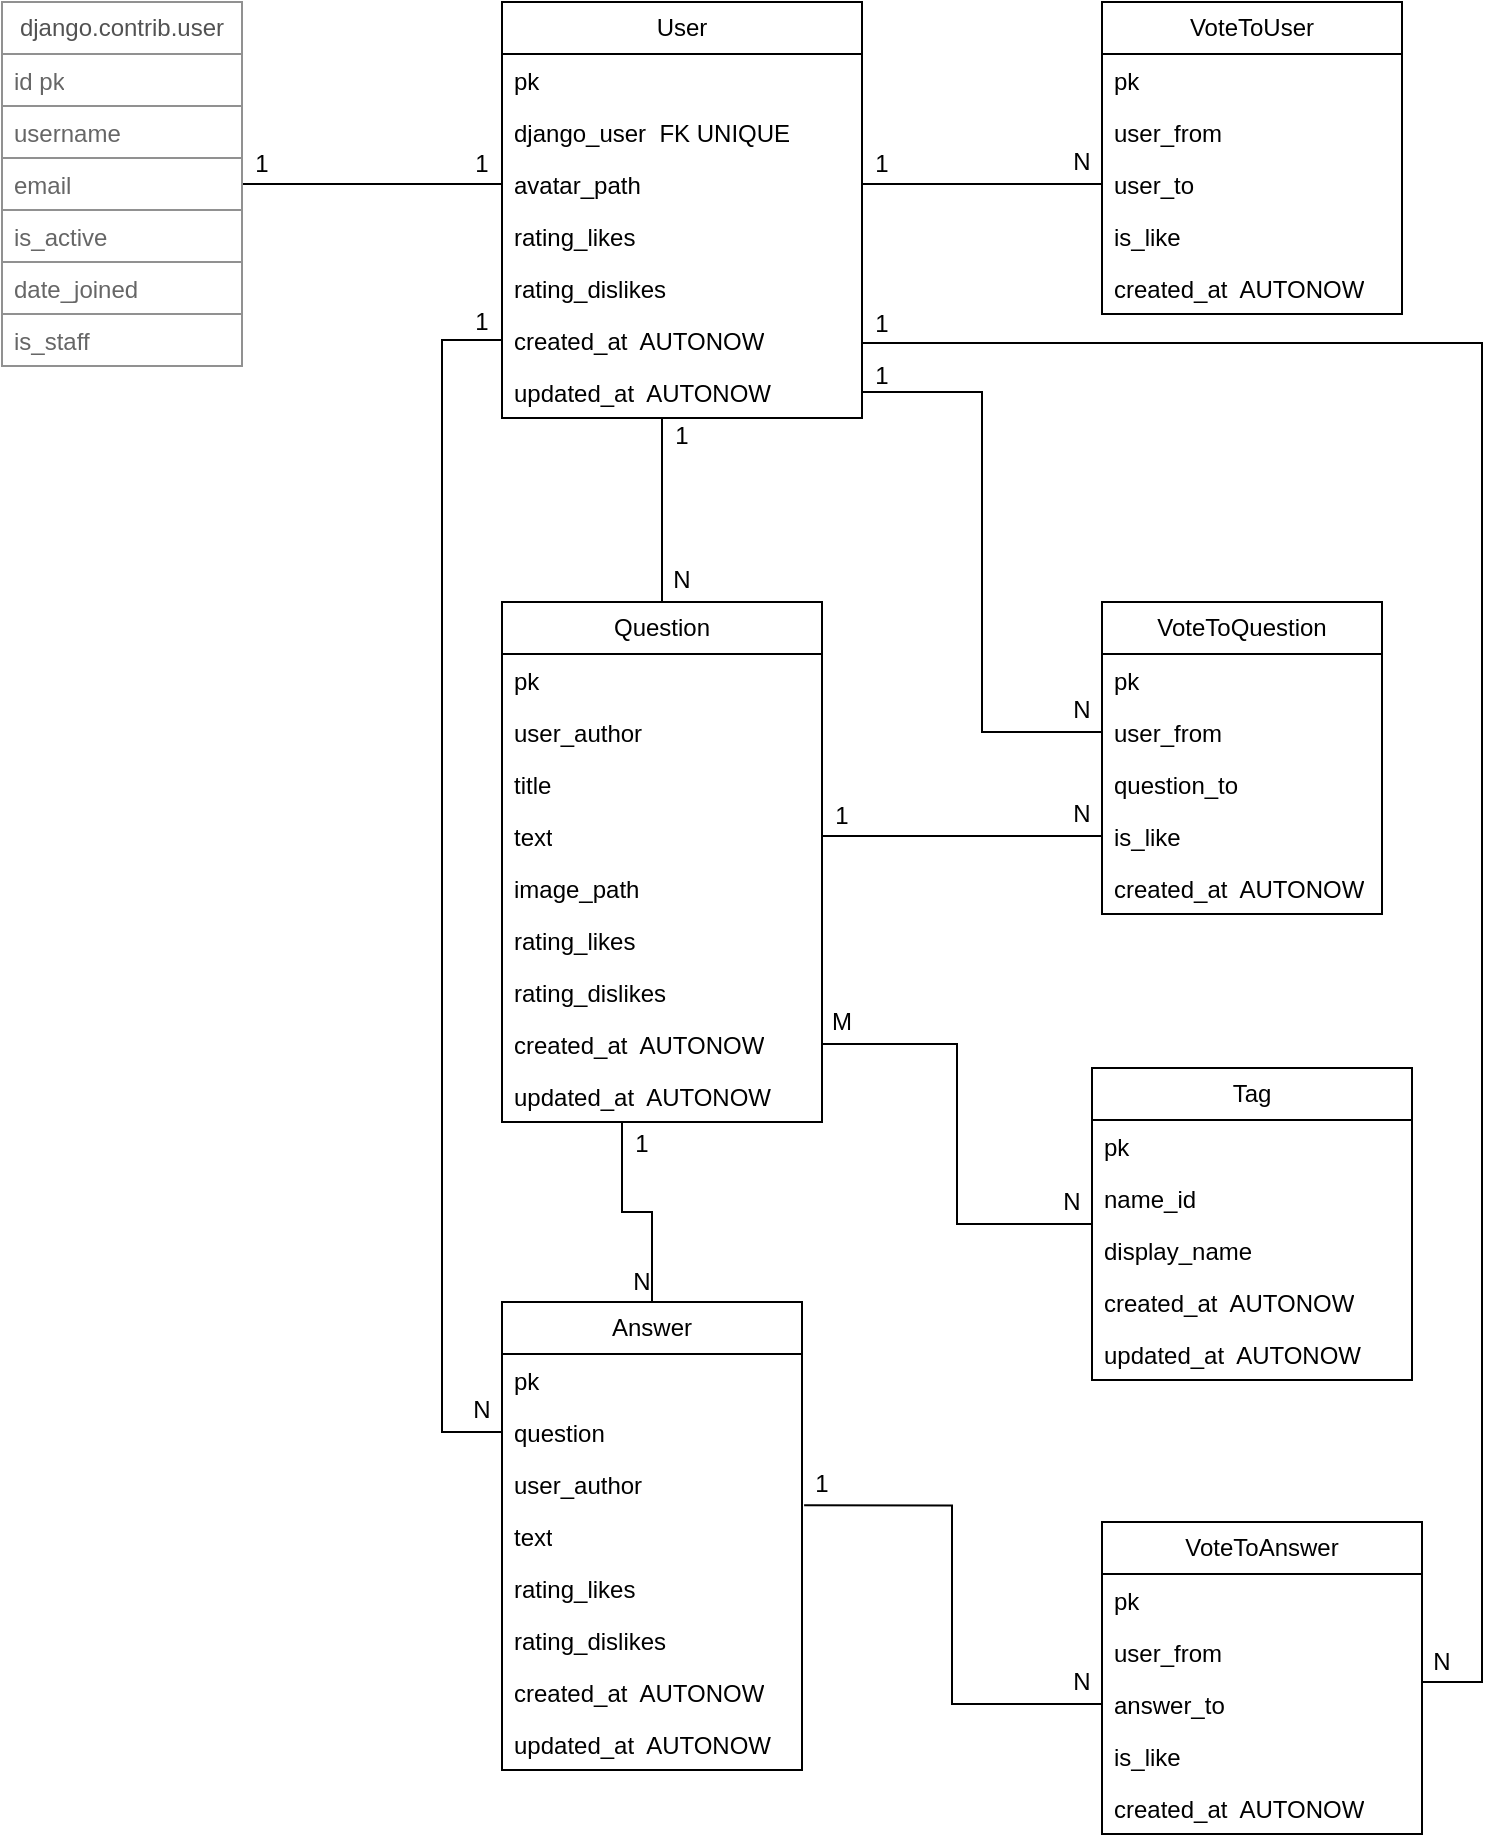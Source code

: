 <mxfile version="24.1.0" type="device">
  <diagram id="C5RBs43oDa-KdzZeNtuy" name="Page-1">
    <mxGraphModel dx="683" dy="398" grid="1" gridSize="10" guides="1" tooltips="1" connect="1" arrows="1" fold="1" page="1" pageScale="1" pageWidth="827" pageHeight="1169" math="0" shadow="0">
      <root>
        <mxCell id="WIyWlLk6GJQsqaUBKTNV-0" />
        <mxCell id="WIyWlLk6GJQsqaUBKTNV-1" parent="WIyWlLk6GJQsqaUBKTNV-0" />
        <mxCell id="FA9Gje7LktbL3gtJB1kt-0" value="User" style="swimlane;fontStyle=0;childLayout=stackLayout;horizontal=1;startSize=26;fillColor=none;horizontalStack=0;resizeParent=1;resizeParentMax=0;resizeLast=0;collapsible=1;marginBottom=0;whiteSpace=wrap;html=1;" parent="WIyWlLk6GJQsqaUBKTNV-1" vertex="1">
          <mxGeometry x="300" y="100" width="180" height="208" as="geometry" />
        </mxCell>
        <mxCell id="yFh0nBwecKaZe37luS8i-10" value="pk" style="text;strokeColor=none;fillColor=none;align=left;verticalAlign=top;spacingLeft=4;spacingRight=4;overflow=hidden;rotatable=0;points=[[0,0.5],[1,0.5]];portConstraint=eastwest;whiteSpace=wrap;html=1;" parent="FA9Gje7LktbL3gtJB1kt-0" vertex="1">
          <mxGeometry y="26" width="180" height="26" as="geometry" />
        </mxCell>
        <mxCell id="FA9Gje7LktbL3gtJB1kt-2" value="django_user&amp;nbsp; FK UNIQUE" style="text;strokeColor=none;fillColor=none;align=left;verticalAlign=top;spacingLeft=4;spacingRight=4;overflow=hidden;rotatable=0;points=[[0,0.5],[1,0.5]];portConstraint=eastwest;whiteSpace=wrap;html=1;" parent="FA9Gje7LktbL3gtJB1kt-0" vertex="1">
          <mxGeometry y="52" width="180" height="26" as="geometry" />
        </mxCell>
        <mxCell id="FA9Gje7LktbL3gtJB1kt-3" value="avatar_path" style="text;strokeColor=none;fillColor=none;align=left;verticalAlign=top;spacingLeft=4;spacingRight=4;overflow=hidden;rotatable=0;points=[[0,0.5],[1,0.5]];portConstraint=eastwest;whiteSpace=wrap;html=1;" parent="FA9Gje7LktbL3gtJB1kt-0" vertex="1">
          <mxGeometry y="78" width="180" height="26" as="geometry" />
        </mxCell>
        <mxCell id="yFh0nBwecKaZe37luS8i-3" value="rating_likes" style="text;strokeColor=none;fillColor=none;align=left;verticalAlign=top;spacingLeft=4;spacingRight=4;overflow=hidden;rotatable=0;points=[[0,0.5],[1,0.5]];portConstraint=eastwest;whiteSpace=wrap;html=1;" parent="FA9Gje7LktbL3gtJB1kt-0" vertex="1">
          <mxGeometry y="104" width="180" height="26" as="geometry" />
        </mxCell>
        <mxCell id="yFh0nBwecKaZe37luS8i-4" value="rating_dislikes" style="text;strokeColor=none;fillColor=none;align=left;verticalAlign=top;spacingLeft=4;spacingRight=4;overflow=hidden;rotatable=0;points=[[0,0.5],[1,0.5]];portConstraint=eastwest;whiteSpace=wrap;html=1;" parent="FA9Gje7LktbL3gtJB1kt-0" vertex="1">
          <mxGeometry y="130" width="180" height="26" as="geometry" />
        </mxCell>
        <mxCell id="aF2juquEQcT-2lqCX6XH-18" value="created_at&amp;nbsp; AUTONOW" style="text;strokeColor=none;fillColor=none;align=left;verticalAlign=top;spacingLeft=4;spacingRight=4;overflow=hidden;rotatable=0;points=[[0,0.5],[1,0.5]];portConstraint=eastwest;whiteSpace=wrap;html=1;" parent="FA9Gje7LktbL3gtJB1kt-0" vertex="1">
          <mxGeometry y="156" width="180" height="26" as="geometry" />
        </mxCell>
        <mxCell id="aF2juquEQcT-2lqCX6XH-17" value="updated_at&amp;nbsp; AUTONOW" style="text;strokeColor=none;fillColor=none;align=left;verticalAlign=top;spacingLeft=4;spacingRight=4;overflow=hidden;rotatable=0;points=[[0,0.5],[1,0.5]];portConstraint=eastwest;whiteSpace=wrap;html=1;" parent="FA9Gje7LktbL3gtJB1kt-0" vertex="1">
          <mxGeometry y="182" width="180" height="26" as="geometry" />
        </mxCell>
        <mxCell id="aF2juquEQcT-2lqCX6XH-19" style="edgeStyle=orthogonalEdgeStyle;rounded=0;orthogonalLoop=1;jettySize=auto;html=1;entryX=0;entryY=0.5;entryDx=0;entryDy=0;endArrow=none;endFill=0;" parent="WIyWlLk6GJQsqaUBKTNV-1" source="FA9Gje7LktbL3gtJB1kt-4" target="FA9Gje7LktbL3gtJB1kt-3" edge="1">
          <mxGeometry relative="1" as="geometry" />
        </mxCell>
        <mxCell id="FA9Gje7LktbL3gtJB1kt-4" value="django.contrib.user" style="swimlane;fontStyle=0;childLayout=stackLayout;horizontal=1;startSize=26;fillColor=none;horizontalStack=0;resizeParent=1;resizeParentMax=0;resizeLast=0;collapsible=1;marginBottom=0;whiteSpace=wrap;html=1;strokeColor=#919191;fontColor=#525252;" parent="WIyWlLk6GJQsqaUBKTNV-1" vertex="1">
          <mxGeometry x="50" y="100" width="120" height="182" as="geometry" />
        </mxCell>
        <mxCell id="FA9Gje7LktbL3gtJB1kt-5" value="id pk" style="text;strokeColor=#919191;fillColor=none;align=left;verticalAlign=top;spacingLeft=4;spacingRight=4;overflow=hidden;rotatable=0;points=[[0,0.5],[1,0.5]];portConstraint=eastwest;whiteSpace=wrap;html=1;fontColor=#666666;" parent="FA9Gje7LktbL3gtJB1kt-4" vertex="1">
          <mxGeometry y="26" width="120" height="26" as="geometry" />
        </mxCell>
        <mxCell id="yFh0nBwecKaZe37luS8i-2" value="username" style="text;strokeColor=#919191;fillColor=none;align=left;verticalAlign=top;spacingLeft=4;spacingRight=4;overflow=hidden;rotatable=0;points=[[0,0.5],[1,0.5]];portConstraint=eastwest;whiteSpace=wrap;html=1;fontColor=#666666;" parent="FA9Gje7LktbL3gtJB1kt-4" vertex="1">
          <mxGeometry y="52" width="120" height="26" as="geometry" />
        </mxCell>
        <mxCell id="FA9Gje7LktbL3gtJB1kt-6" value="email" style="text;strokeColor=#919191;fillColor=none;align=left;verticalAlign=top;spacingLeft=4;spacingRight=4;overflow=hidden;rotatable=0;points=[[0,0.5],[1,0.5]];portConstraint=eastwest;whiteSpace=wrap;html=1;fontColor=#666666;" parent="FA9Gje7LktbL3gtJB1kt-4" vertex="1">
          <mxGeometry y="78" width="120" height="26" as="geometry" />
        </mxCell>
        <mxCell id="FA9Gje7LktbL3gtJB1kt-7" value="is_active" style="text;strokeColor=#919191;fillColor=none;align=left;verticalAlign=top;spacingLeft=4;spacingRight=4;overflow=hidden;rotatable=0;points=[[0,0.5],[1,0.5]];portConstraint=eastwest;whiteSpace=wrap;html=1;fontColor=#666666;" parent="FA9Gje7LktbL3gtJB1kt-4" vertex="1">
          <mxGeometry y="104" width="120" height="26" as="geometry" />
        </mxCell>
        <mxCell id="yFh0nBwecKaZe37luS8i-0" value="date_joined" style="text;strokeColor=#919191;fillColor=none;align=left;verticalAlign=top;spacingLeft=4;spacingRight=4;overflow=hidden;rotatable=0;points=[[0,0.5],[1,0.5]];portConstraint=eastwest;whiteSpace=wrap;html=1;fontColor=#666666;" parent="FA9Gje7LktbL3gtJB1kt-4" vertex="1">
          <mxGeometry y="130" width="120" height="26" as="geometry" />
        </mxCell>
        <mxCell id="yFh0nBwecKaZe37luS8i-1" value="is_staff" style="text;strokeColor=#919191;fillColor=none;align=left;verticalAlign=top;spacingLeft=4;spacingRight=4;overflow=hidden;rotatable=0;points=[[0,0.5],[1,0.5]];portConstraint=eastwest;whiteSpace=wrap;html=1;fontColor=#666666;" parent="FA9Gje7LktbL3gtJB1kt-4" vertex="1">
          <mxGeometry y="156" width="120" height="26" as="geometry" />
        </mxCell>
        <mxCell id="yFh0nBwecKaZe37luS8i-5" value="VoteToUser" style="swimlane;fontStyle=0;childLayout=stackLayout;horizontal=1;startSize=26;fillColor=none;horizontalStack=0;resizeParent=1;resizeParentMax=0;resizeLast=0;collapsible=1;marginBottom=0;whiteSpace=wrap;html=1;" parent="WIyWlLk6GJQsqaUBKTNV-1" vertex="1">
          <mxGeometry x="600" y="100" width="150" height="156" as="geometry" />
        </mxCell>
        <mxCell id="yFh0nBwecKaZe37luS8i-6" value="pk" style="text;strokeColor=none;fillColor=none;align=left;verticalAlign=top;spacingLeft=4;spacingRight=4;overflow=hidden;rotatable=0;points=[[0,0.5],[1,0.5]];portConstraint=eastwest;whiteSpace=wrap;html=1;" parent="yFh0nBwecKaZe37luS8i-5" vertex="1">
          <mxGeometry y="26" width="150" height="26" as="geometry" />
        </mxCell>
        <mxCell id="yFh0nBwecKaZe37luS8i-11" value="user_from" style="text;strokeColor=none;fillColor=none;align=left;verticalAlign=top;spacingLeft=4;spacingRight=4;overflow=hidden;rotatable=0;points=[[0,0.5],[1,0.5]];portConstraint=eastwest;whiteSpace=wrap;html=1;" parent="yFh0nBwecKaZe37luS8i-5" vertex="1">
          <mxGeometry y="52" width="150" height="26" as="geometry" />
        </mxCell>
        <mxCell id="yFh0nBwecKaZe37luS8i-12" value="user_to" style="text;strokeColor=none;fillColor=none;align=left;verticalAlign=top;spacingLeft=4;spacingRight=4;overflow=hidden;rotatable=0;points=[[0,0.5],[1,0.5]];portConstraint=eastwest;whiteSpace=wrap;html=1;" parent="yFh0nBwecKaZe37luS8i-5" vertex="1">
          <mxGeometry y="78" width="150" height="26" as="geometry" />
        </mxCell>
        <mxCell id="yFh0nBwecKaZe37luS8i-13" value="is_like" style="text;strokeColor=none;fillColor=none;align=left;verticalAlign=top;spacingLeft=4;spacingRight=4;overflow=hidden;rotatable=0;points=[[0,0.5],[1,0.5]];portConstraint=eastwest;whiteSpace=wrap;html=1;" parent="yFh0nBwecKaZe37luS8i-5" vertex="1">
          <mxGeometry y="104" width="150" height="26" as="geometry" />
        </mxCell>
        <mxCell id="yFh0nBwecKaZe37luS8i-14" value="created_at&amp;nbsp; AUTONOW" style="text;strokeColor=none;fillColor=none;align=left;verticalAlign=top;spacingLeft=4;spacingRight=4;overflow=hidden;rotatable=0;points=[[0,0.5],[1,0.5]];portConstraint=eastwest;whiteSpace=wrap;html=1;" parent="yFh0nBwecKaZe37luS8i-5" vertex="1">
          <mxGeometry y="130" width="150" height="26" as="geometry" />
        </mxCell>
        <mxCell id="aF2juquEQcT-2lqCX6XH-26" style="edgeStyle=orthogonalEdgeStyle;rounded=0;orthogonalLoop=1;jettySize=auto;html=1;endArrow=none;endFill=0;" parent="WIyWlLk6GJQsqaUBKTNV-1" source="yFh0nBwecKaZe37luS8i-15" edge="1">
          <mxGeometry relative="1" as="geometry">
            <mxPoint x="380" y="308" as="targetPoint" />
          </mxGeometry>
        </mxCell>
        <mxCell id="yFh0nBwecKaZe37luS8i-15" value="Question" style="swimlane;fontStyle=0;childLayout=stackLayout;horizontal=1;startSize=26;fillColor=none;horizontalStack=0;resizeParent=1;resizeParentMax=0;resizeLast=0;collapsible=1;marginBottom=0;whiteSpace=wrap;html=1;" parent="WIyWlLk6GJQsqaUBKTNV-1" vertex="1">
          <mxGeometry x="300" y="400" width="160" height="260" as="geometry" />
        </mxCell>
        <mxCell id="yFh0nBwecKaZe37luS8i-16" value="pk" style="text;strokeColor=none;fillColor=none;align=left;verticalAlign=top;spacingLeft=4;spacingRight=4;overflow=hidden;rotatable=0;points=[[0,0.5],[1,0.5]];portConstraint=eastwest;whiteSpace=wrap;html=1;" parent="yFh0nBwecKaZe37luS8i-15" vertex="1">
          <mxGeometry y="26" width="160" height="26" as="geometry" />
        </mxCell>
        <mxCell id="yFh0nBwecKaZe37luS8i-17" value="user_author" style="text;strokeColor=none;fillColor=none;align=left;verticalAlign=top;spacingLeft=4;spacingRight=4;overflow=hidden;rotatable=0;points=[[0,0.5],[1,0.5]];portConstraint=eastwest;whiteSpace=wrap;html=1;" parent="yFh0nBwecKaZe37luS8i-15" vertex="1">
          <mxGeometry y="52" width="160" height="26" as="geometry" />
        </mxCell>
        <mxCell id="yFh0nBwecKaZe37luS8i-18" value="title" style="text;strokeColor=none;fillColor=none;align=left;verticalAlign=top;spacingLeft=4;spacingRight=4;overflow=hidden;rotatable=0;points=[[0,0.5],[1,0.5]];portConstraint=eastwest;whiteSpace=wrap;html=1;" parent="yFh0nBwecKaZe37luS8i-15" vertex="1">
          <mxGeometry y="78" width="160" height="26" as="geometry" />
        </mxCell>
        <mxCell id="yFh0nBwecKaZe37luS8i-19" value="text" style="text;strokeColor=none;fillColor=none;align=left;verticalAlign=top;spacingLeft=4;spacingRight=4;overflow=hidden;rotatable=0;points=[[0,0.5],[1,0.5]];portConstraint=eastwest;whiteSpace=wrap;html=1;" parent="yFh0nBwecKaZe37luS8i-15" vertex="1">
          <mxGeometry y="104" width="160" height="26" as="geometry" />
        </mxCell>
        <mxCell id="yFh0nBwecKaZe37luS8i-20" value="image_path" style="text;strokeColor=none;fillColor=none;align=left;verticalAlign=top;spacingLeft=4;spacingRight=4;overflow=hidden;rotatable=0;points=[[0,0.5],[1,0.5]];portConstraint=eastwest;whiteSpace=wrap;html=1;" parent="yFh0nBwecKaZe37luS8i-15" vertex="1">
          <mxGeometry y="130" width="160" height="26" as="geometry" />
        </mxCell>
        <mxCell id="yFh0nBwecKaZe37luS8i-27" value="rating_likes" style="text;strokeColor=none;fillColor=none;align=left;verticalAlign=top;spacingLeft=4;spacingRight=4;overflow=hidden;rotatable=0;points=[[0,0.5],[1,0.5]];portConstraint=eastwest;whiteSpace=wrap;html=1;" parent="yFh0nBwecKaZe37luS8i-15" vertex="1">
          <mxGeometry y="156" width="160" height="26" as="geometry" />
        </mxCell>
        <mxCell id="yFh0nBwecKaZe37luS8i-28" value="rating_dislikes" style="text;strokeColor=none;fillColor=none;align=left;verticalAlign=top;spacingLeft=4;spacingRight=4;overflow=hidden;rotatable=0;points=[[0,0.5],[1,0.5]];portConstraint=eastwest;whiteSpace=wrap;html=1;" parent="yFh0nBwecKaZe37luS8i-15" vertex="1">
          <mxGeometry y="182" width="160" height="26" as="geometry" />
        </mxCell>
        <mxCell id="aF2juquEQcT-2lqCX6XH-16" value="created_at&amp;nbsp; AUTONOW" style="text;strokeColor=none;fillColor=none;align=left;verticalAlign=top;spacingLeft=4;spacingRight=4;overflow=hidden;rotatable=0;points=[[0,0.5],[1,0.5]];portConstraint=eastwest;whiteSpace=wrap;html=1;" parent="yFh0nBwecKaZe37luS8i-15" vertex="1">
          <mxGeometry y="208" width="160" height="26" as="geometry" />
        </mxCell>
        <mxCell id="aF2juquEQcT-2lqCX6XH-15" value="updated_at&amp;nbsp; AUTONOW" style="text;strokeColor=none;fillColor=none;align=left;verticalAlign=top;spacingLeft=4;spacingRight=4;overflow=hidden;rotatable=0;points=[[0,0.5],[1,0.5]];portConstraint=eastwest;whiteSpace=wrap;html=1;" parent="yFh0nBwecKaZe37luS8i-15" vertex="1">
          <mxGeometry y="234" width="160" height="26" as="geometry" />
        </mxCell>
        <mxCell id="yFh0nBwecKaZe37luS8i-21" value="Answer" style="swimlane;fontStyle=0;childLayout=stackLayout;horizontal=1;startSize=26;fillColor=none;horizontalStack=0;resizeParent=1;resizeParentMax=0;resizeLast=0;collapsible=1;marginBottom=0;whiteSpace=wrap;html=1;" parent="WIyWlLk6GJQsqaUBKTNV-1" vertex="1">
          <mxGeometry x="300" y="750" width="150" height="234" as="geometry" />
        </mxCell>
        <mxCell id="yFh0nBwecKaZe37luS8i-22" value="pk" style="text;strokeColor=none;fillColor=none;align=left;verticalAlign=top;spacingLeft=4;spacingRight=4;overflow=hidden;rotatable=0;points=[[0,0.5],[1,0.5]];portConstraint=eastwest;whiteSpace=wrap;html=1;" parent="yFh0nBwecKaZe37luS8i-21" vertex="1">
          <mxGeometry y="26" width="150" height="26" as="geometry" />
        </mxCell>
        <mxCell id="yFh0nBwecKaZe37luS8i-23" value="question" style="text;strokeColor=none;fillColor=none;align=left;verticalAlign=top;spacingLeft=4;spacingRight=4;overflow=hidden;rotatable=0;points=[[0,0.5],[1,0.5]];portConstraint=eastwest;whiteSpace=wrap;html=1;" parent="yFh0nBwecKaZe37luS8i-21" vertex="1">
          <mxGeometry y="52" width="150" height="26" as="geometry" />
        </mxCell>
        <mxCell id="yFh0nBwecKaZe37luS8i-24" value="user_author" style="text;strokeColor=none;fillColor=none;align=left;verticalAlign=top;spacingLeft=4;spacingRight=4;overflow=hidden;rotatable=0;points=[[0,0.5],[1,0.5]];portConstraint=eastwest;whiteSpace=wrap;html=1;" parent="yFh0nBwecKaZe37luS8i-21" vertex="1">
          <mxGeometry y="78" width="150" height="26" as="geometry" />
        </mxCell>
        <mxCell id="yFh0nBwecKaZe37luS8i-25" value="text" style="text;strokeColor=none;fillColor=none;align=left;verticalAlign=top;spacingLeft=4;spacingRight=4;overflow=hidden;rotatable=0;points=[[0,0.5],[1,0.5]];portConstraint=eastwest;whiteSpace=wrap;html=1;" parent="yFh0nBwecKaZe37luS8i-21" vertex="1">
          <mxGeometry y="104" width="150" height="26" as="geometry" />
        </mxCell>
        <mxCell id="yFh0nBwecKaZe37luS8i-26" value="rating_likes" style="text;strokeColor=none;fillColor=none;align=left;verticalAlign=top;spacingLeft=4;spacingRight=4;overflow=hidden;rotatable=0;points=[[0,0.5],[1,0.5]];portConstraint=eastwest;whiteSpace=wrap;html=1;" parent="yFh0nBwecKaZe37luS8i-21" vertex="1">
          <mxGeometry y="130" width="150" height="26" as="geometry" />
        </mxCell>
        <mxCell id="aF2juquEQcT-2lqCX6XH-0" value="rating_dislikes" style="text;strokeColor=none;fillColor=none;align=left;verticalAlign=top;spacingLeft=4;spacingRight=4;overflow=hidden;rotatable=0;points=[[0,0.5],[1,0.5]];portConstraint=eastwest;whiteSpace=wrap;html=1;" parent="yFh0nBwecKaZe37luS8i-21" vertex="1">
          <mxGeometry y="156" width="150" height="26" as="geometry" />
        </mxCell>
        <mxCell id="aF2juquEQcT-2lqCX6XH-13" value="created_at&amp;nbsp; AUTONOW" style="text;strokeColor=none;fillColor=none;align=left;verticalAlign=top;spacingLeft=4;spacingRight=4;overflow=hidden;rotatable=0;points=[[0,0.5],[1,0.5]];portConstraint=eastwest;whiteSpace=wrap;html=1;" parent="yFh0nBwecKaZe37luS8i-21" vertex="1">
          <mxGeometry y="182" width="150" height="26" as="geometry" />
        </mxCell>
        <mxCell id="aF2juquEQcT-2lqCX6XH-14" value="updated_at&amp;nbsp; AUTONOW" style="text;strokeColor=none;fillColor=none;align=left;verticalAlign=top;spacingLeft=4;spacingRight=4;overflow=hidden;rotatable=0;points=[[0,0.5],[1,0.5]];portConstraint=eastwest;whiteSpace=wrap;html=1;" parent="yFh0nBwecKaZe37luS8i-21" vertex="1">
          <mxGeometry y="208" width="150" height="26" as="geometry" />
        </mxCell>
        <mxCell id="aF2juquEQcT-2lqCX6XH-1" value="VoteToQuestion" style="swimlane;fontStyle=0;childLayout=stackLayout;horizontal=1;startSize=26;fillColor=none;horizontalStack=0;resizeParent=1;resizeParentMax=0;resizeLast=0;collapsible=1;marginBottom=0;whiteSpace=wrap;html=1;" parent="WIyWlLk6GJQsqaUBKTNV-1" vertex="1">
          <mxGeometry x="600" y="400" width="140" height="156" as="geometry" />
        </mxCell>
        <mxCell id="aF2juquEQcT-2lqCX6XH-2" value="pk" style="text;strokeColor=none;fillColor=none;align=left;verticalAlign=top;spacingLeft=4;spacingRight=4;overflow=hidden;rotatable=0;points=[[0,0.5],[1,0.5]];portConstraint=eastwest;whiteSpace=wrap;html=1;" parent="aF2juquEQcT-2lqCX6XH-1" vertex="1">
          <mxGeometry y="26" width="140" height="26" as="geometry" />
        </mxCell>
        <mxCell id="aF2juquEQcT-2lqCX6XH-3" value="user_from" style="text;strokeColor=none;fillColor=none;align=left;verticalAlign=top;spacingLeft=4;spacingRight=4;overflow=hidden;rotatable=0;points=[[0,0.5],[1,0.5]];portConstraint=eastwest;whiteSpace=wrap;html=1;" parent="aF2juquEQcT-2lqCX6XH-1" vertex="1">
          <mxGeometry y="52" width="140" height="26" as="geometry" />
        </mxCell>
        <mxCell id="aF2juquEQcT-2lqCX6XH-4" value="question_to" style="text;strokeColor=none;fillColor=none;align=left;verticalAlign=top;spacingLeft=4;spacingRight=4;overflow=hidden;rotatable=0;points=[[0,0.5],[1,0.5]];portConstraint=eastwest;whiteSpace=wrap;html=1;" parent="aF2juquEQcT-2lqCX6XH-1" vertex="1">
          <mxGeometry y="78" width="140" height="26" as="geometry" />
        </mxCell>
        <mxCell id="aF2juquEQcT-2lqCX6XH-5" value="is_like" style="text;strokeColor=none;fillColor=none;align=left;verticalAlign=top;spacingLeft=4;spacingRight=4;overflow=hidden;rotatable=0;points=[[0,0.5],[1,0.5]];portConstraint=eastwest;whiteSpace=wrap;html=1;" parent="aF2juquEQcT-2lqCX6XH-1" vertex="1">
          <mxGeometry y="104" width="140" height="26" as="geometry" />
        </mxCell>
        <mxCell id="aF2juquEQcT-2lqCX6XH-6" value="created_at&amp;nbsp; AUTONOW" style="text;strokeColor=none;fillColor=none;align=left;verticalAlign=top;spacingLeft=4;spacingRight=4;overflow=hidden;rotatable=0;points=[[0,0.5],[1,0.5]];portConstraint=eastwest;whiteSpace=wrap;html=1;" parent="aF2juquEQcT-2lqCX6XH-1" vertex="1">
          <mxGeometry y="130" width="140" height="26" as="geometry" />
        </mxCell>
        <mxCell id="aF2juquEQcT-2lqCX6XH-7" value="VoteToAnswer" style="swimlane;fontStyle=0;childLayout=stackLayout;horizontal=1;startSize=26;fillColor=none;horizontalStack=0;resizeParent=1;resizeParentMax=0;resizeLast=0;collapsible=1;marginBottom=0;whiteSpace=wrap;html=1;" parent="WIyWlLk6GJQsqaUBKTNV-1" vertex="1">
          <mxGeometry x="600" y="860" width="160" height="156" as="geometry" />
        </mxCell>
        <mxCell id="aF2juquEQcT-2lqCX6XH-8" value="pk" style="text;strokeColor=none;fillColor=none;align=left;verticalAlign=top;spacingLeft=4;spacingRight=4;overflow=hidden;rotatable=0;points=[[0,0.5],[1,0.5]];portConstraint=eastwest;whiteSpace=wrap;html=1;" parent="aF2juquEQcT-2lqCX6XH-7" vertex="1">
          <mxGeometry y="26" width="160" height="26" as="geometry" />
        </mxCell>
        <mxCell id="aF2juquEQcT-2lqCX6XH-9" value="user_from" style="text;strokeColor=none;fillColor=none;align=left;verticalAlign=top;spacingLeft=4;spacingRight=4;overflow=hidden;rotatable=0;points=[[0,0.5],[1,0.5]];portConstraint=eastwest;whiteSpace=wrap;html=1;" parent="aF2juquEQcT-2lqCX6XH-7" vertex="1">
          <mxGeometry y="52" width="160" height="26" as="geometry" />
        </mxCell>
        <mxCell id="aF2juquEQcT-2lqCX6XH-10" value="answer_to" style="text;strokeColor=none;fillColor=none;align=left;verticalAlign=top;spacingLeft=4;spacingRight=4;overflow=hidden;rotatable=0;points=[[0,0.5],[1,0.5]];portConstraint=eastwest;whiteSpace=wrap;html=1;" parent="aF2juquEQcT-2lqCX6XH-7" vertex="1">
          <mxGeometry y="78" width="160" height="26" as="geometry" />
        </mxCell>
        <mxCell id="aF2juquEQcT-2lqCX6XH-11" value="is_like" style="text;strokeColor=none;fillColor=none;align=left;verticalAlign=top;spacingLeft=4;spacingRight=4;overflow=hidden;rotatable=0;points=[[0,0.5],[1,0.5]];portConstraint=eastwest;whiteSpace=wrap;html=1;" parent="aF2juquEQcT-2lqCX6XH-7" vertex="1">
          <mxGeometry y="104" width="160" height="26" as="geometry" />
        </mxCell>
        <mxCell id="aF2juquEQcT-2lqCX6XH-12" value="created_at&amp;nbsp; AUTONOW" style="text;strokeColor=none;fillColor=none;align=left;verticalAlign=top;spacingLeft=4;spacingRight=4;overflow=hidden;rotatable=0;points=[[0,0.5],[1,0.5]];portConstraint=eastwest;whiteSpace=wrap;html=1;" parent="aF2juquEQcT-2lqCX6XH-7" vertex="1">
          <mxGeometry y="130" width="160" height="26" as="geometry" />
        </mxCell>
        <mxCell id="aF2juquEQcT-2lqCX6XH-20" value="1" style="text;html=1;align=center;verticalAlign=middle;whiteSpace=wrap;rounded=0;" parent="WIyWlLk6GJQsqaUBKTNV-1" vertex="1">
          <mxGeometry x="170" y="170" width="20" height="22" as="geometry" />
        </mxCell>
        <mxCell id="aF2juquEQcT-2lqCX6XH-21" value="1" style="text;html=1;align=center;verticalAlign=middle;whiteSpace=wrap;rounded=0;" parent="WIyWlLk6GJQsqaUBKTNV-1" vertex="1">
          <mxGeometry x="280" y="170" width="20" height="22" as="geometry" />
        </mxCell>
        <mxCell id="aF2juquEQcT-2lqCX6XH-22" style="edgeStyle=orthogonalEdgeStyle;rounded=0;orthogonalLoop=1;jettySize=auto;html=1;entryX=0;entryY=0.5;entryDx=0;entryDy=0;endArrow=none;endFill=0;" parent="WIyWlLk6GJQsqaUBKTNV-1" source="FA9Gje7LktbL3gtJB1kt-3" target="yFh0nBwecKaZe37luS8i-12" edge="1">
          <mxGeometry relative="1" as="geometry" />
        </mxCell>
        <mxCell id="aF2juquEQcT-2lqCX6XH-23" style="edgeStyle=orthogonalEdgeStyle;rounded=0;orthogonalLoop=1;jettySize=auto;html=1;entryX=0;entryY=0.5;entryDx=0;entryDy=0;endArrow=none;endFill=0;" parent="WIyWlLk6GJQsqaUBKTNV-1" source="yFh0nBwecKaZe37luS8i-19" target="aF2juquEQcT-2lqCX6XH-5" edge="1">
          <mxGeometry relative="1" as="geometry" />
        </mxCell>
        <mxCell id="aF2juquEQcT-2lqCX6XH-24" style="edgeStyle=orthogonalEdgeStyle;rounded=0;orthogonalLoop=1;jettySize=auto;html=1;entryX=0;entryY=0.5;entryDx=0;entryDy=0;endArrow=none;endFill=0;exitX=1.007;exitY=0.91;exitDx=0;exitDy=0;exitPerimeter=0;" parent="WIyWlLk6GJQsqaUBKTNV-1" source="yFh0nBwecKaZe37luS8i-24" target="aF2juquEQcT-2lqCX6XH-10" edge="1">
          <mxGeometry relative="1" as="geometry">
            <mxPoint x="480" y="890" as="sourcePoint" />
          </mxGeometry>
        </mxCell>
        <mxCell id="aF2juquEQcT-2lqCX6XH-25" style="edgeStyle=orthogonalEdgeStyle;rounded=0;orthogonalLoop=1;jettySize=auto;html=1;entryX=0.375;entryY=1;entryDx=0;entryDy=0;entryPerimeter=0;endArrow=none;endFill=0;" parent="WIyWlLk6GJQsqaUBKTNV-1" source="yFh0nBwecKaZe37luS8i-21" target="aF2juquEQcT-2lqCX6XH-15" edge="1">
          <mxGeometry relative="1" as="geometry" />
        </mxCell>
        <mxCell id="aF2juquEQcT-2lqCX6XH-27" style="edgeStyle=orthogonalEdgeStyle;rounded=0;orthogonalLoop=1;jettySize=auto;html=1;entryX=0;entryY=0.5;entryDx=0;entryDy=0;endArrow=none;endFill=0;" parent="WIyWlLk6GJQsqaUBKTNV-1" source="yFh0nBwecKaZe37luS8i-23" target="aF2juquEQcT-2lqCX6XH-18" edge="1">
          <mxGeometry relative="1" as="geometry">
            <Array as="points">
              <mxPoint x="270" y="815" />
              <mxPoint x="270" y="269" />
            </Array>
          </mxGeometry>
        </mxCell>
        <mxCell id="aF2juquEQcT-2lqCX6XH-29" style="edgeStyle=orthogonalEdgeStyle;rounded=0;orthogonalLoop=1;jettySize=auto;html=1;entryX=1;entryY=0.5;entryDx=0;entryDy=0;endArrow=none;endFill=0;" parent="WIyWlLk6GJQsqaUBKTNV-1" source="aF2juquEQcT-2lqCX6XH-3" target="aF2juquEQcT-2lqCX6XH-17" edge="1">
          <mxGeometry relative="1" as="geometry" />
        </mxCell>
        <mxCell id="aF2juquEQcT-2lqCX6XH-30" style="edgeStyle=orthogonalEdgeStyle;rounded=0;orthogonalLoop=1;jettySize=auto;html=1;endArrow=none;endFill=0;" parent="WIyWlLk6GJQsqaUBKTNV-1" edge="1">
          <mxGeometry relative="1" as="geometry">
            <mxPoint x="480" y="270.508" as="sourcePoint" />
            <mxPoint x="760" y="940" as="targetPoint" />
            <Array as="points">
              <mxPoint x="790" y="271" />
              <mxPoint x="790" y="940" />
              <mxPoint x="760" y="940" />
            </Array>
          </mxGeometry>
        </mxCell>
        <mxCell id="aF2juquEQcT-2lqCX6XH-31" value="1" style="text;html=1;align=center;verticalAlign=middle;whiteSpace=wrap;rounded=0;" parent="WIyWlLk6GJQsqaUBKTNV-1" vertex="1">
          <mxGeometry x="480" y="170" width="20" height="22" as="geometry" />
        </mxCell>
        <mxCell id="aF2juquEQcT-2lqCX6XH-32" value="1" style="text;html=1;align=center;verticalAlign=middle;whiteSpace=wrap;rounded=0;" parent="WIyWlLk6GJQsqaUBKTNV-1" vertex="1">
          <mxGeometry x="480" y="250" width="20" height="22" as="geometry" />
        </mxCell>
        <mxCell id="aF2juquEQcT-2lqCX6XH-33" value="1" style="text;html=1;align=center;verticalAlign=middle;whiteSpace=wrap;rounded=0;" parent="WIyWlLk6GJQsqaUBKTNV-1" vertex="1">
          <mxGeometry x="480" y="276" width="20" height="22" as="geometry" />
        </mxCell>
        <mxCell id="aF2juquEQcT-2lqCX6XH-34" value="1" style="text;html=1;align=center;verticalAlign=middle;whiteSpace=wrap;rounded=0;" parent="WIyWlLk6GJQsqaUBKTNV-1" vertex="1">
          <mxGeometry x="380" y="306" width="20" height="22" as="geometry" />
        </mxCell>
        <mxCell id="aF2juquEQcT-2lqCX6XH-35" value="1" style="text;html=1;align=center;verticalAlign=middle;whiteSpace=wrap;rounded=0;" parent="WIyWlLk6GJQsqaUBKTNV-1" vertex="1">
          <mxGeometry x="460" y="496" width="20" height="22" as="geometry" />
        </mxCell>
        <mxCell id="aF2juquEQcT-2lqCX6XH-36" value="1" style="text;html=1;align=center;verticalAlign=middle;whiteSpace=wrap;rounded=0;" parent="WIyWlLk6GJQsqaUBKTNV-1" vertex="1">
          <mxGeometry x="360" y="660" width="20" height="22" as="geometry" />
        </mxCell>
        <mxCell id="aF2juquEQcT-2lqCX6XH-37" value="1" style="text;html=1;align=center;verticalAlign=middle;whiteSpace=wrap;rounded=0;" parent="WIyWlLk6GJQsqaUBKTNV-1" vertex="1">
          <mxGeometry x="450" y="830" width="20" height="22" as="geometry" />
        </mxCell>
        <mxCell id="aF2juquEQcT-2lqCX6XH-38" value="1" style="text;html=1;align=center;verticalAlign=middle;whiteSpace=wrap;rounded=0;" parent="WIyWlLk6GJQsqaUBKTNV-1" vertex="1">
          <mxGeometry x="280" y="249" width="20" height="22" as="geometry" />
        </mxCell>
        <mxCell id="aF2juquEQcT-2lqCX6XH-39" value="N" style="text;html=1;align=center;verticalAlign=middle;whiteSpace=wrap;rounded=0;" parent="WIyWlLk6GJQsqaUBKTNV-1" vertex="1">
          <mxGeometry x="580" y="169" width="20" height="22" as="geometry" />
        </mxCell>
        <mxCell id="aF2juquEQcT-2lqCX6XH-40" value="N" style="text;html=1;align=center;verticalAlign=middle;whiteSpace=wrap;rounded=0;" parent="WIyWlLk6GJQsqaUBKTNV-1" vertex="1">
          <mxGeometry x="580" y="443" width="20" height="22" as="geometry" />
        </mxCell>
        <mxCell id="aF2juquEQcT-2lqCX6XH-41" value="N" style="text;html=1;align=center;verticalAlign=middle;whiteSpace=wrap;rounded=0;" parent="WIyWlLk6GJQsqaUBKTNV-1" vertex="1">
          <mxGeometry x="580" y="495" width="20" height="22" as="geometry" />
        </mxCell>
        <mxCell id="aF2juquEQcT-2lqCX6XH-42" value="N" style="text;html=1;align=center;verticalAlign=middle;whiteSpace=wrap;rounded=0;" parent="WIyWlLk6GJQsqaUBKTNV-1" vertex="1">
          <mxGeometry x="380" y="378" width="20" height="22" as="geometry" />
        </mxCell>
        <mxCell id="aF2juquEQcT-2lqCX6XH-43" value="N" style="text;html=1;align=center;verticalAlign=middle;whiteSpace=wrap;rounded=0;" parent="WIyWlLk6GJQsqaUBKTNV-1" vertex="1">
          <mxGeometry x="580" y="929" width="20" height="22" as="geometry" />
        </mxCell>
        <mxCell id="aF2juquEQcT-2lqCX6XH-44" value="N" style="text;html=1;align=center;verticalAlign=middle;whiteSpace=wrap;rounded=0;" parent="WIyWlLk6GJQsqaUBKTNV-1" vertex="1">
          <mxGeometry x="280" y="793" width="20" height="22" as="geometry" />
        </mxCell>
        <mxCell id="aF2juquEQcT-2lqCX6XH-53" value="N" style="text;html=1;align=center;verticalAlign=middle;whiteSpace=wrap;rounded=0;" parent="WIyWlLk6GJQsqaUBKTNV-1" vertex="1">
          <mxGeometry x="360" y="729" width="20" height="22" as="geometry" />
        </mxCell>
        <mxCell id="aF2juquEQcT-2lqCX6XH-68" style="edgeStyle=orthogonalEdgeStyle;rounded=0;orthogonalLoop=1;jettySize=auto;html=1;entryX=1;entryY=0.5;entryDx=0;entryDy=0;endArrow=none;endFill=0;" parent="WIyWlLk6GJQsqaUBKTNV-1" source="aF2juquEQcT-2lqCX6XH-56" target="aF2juquEQcT-2lqCX6XH-16" edge="1">
          <mxGeometry relative="1" as="geometry" />
        </mxCell>
        <mxCell id="aF2juquEQcT-2lqCX6XH-56" value="Tag" style="swimlane;fontStyle=0;childLayout=stackLayout;horizontal=1;startSize=26;fillColor=none;horizontalStack=0;resizeParent=1;resizeParentMax=0;resizeLast=0;collapsible=1;marginBottom=0;whiteSpace=wrap;html=1;" parent="WIyWlLk6GJQsqaUBKTNV-1" vertex="1">
          <mxGeometry x="595" y="633" width="160" height="156" as="geometry" />
        </mxCell>
        <mxCell id="aF2juquEQcT-2lqCX6XH-57" value="pk" style="text;strokeColor=none;fillColor=none;align=left;verticalAlign=top;spacingLeft=4;spacingRight=4;overflow=hidden;rotatable=0;points=[[0,0.5],[1,0.5]];portConstraint=eastwest;whiteSpace=wrap;html=1;" parent="aF2juquEQcT-2lqCX6XH-56" vertex="1">
          <mxGeometry y="26" width="160" height="26" as="geometry" />
        </mxCell>
        <mxCell id="aF2juquEQcT-2lqCX6XH-59" value="name_id" style="text;strokeColor=none;fillColor=none;align=left;verticalAlign=top;spacingLeft=4;spacingRight=4;overflow=hidden;rotatable=0;points=[[0,0.5],[1,0.5]];portConstraint=eastwest;whiteSpace=wrap;html=1;" parent="aF2juquEQcT-2lqCX6XH-56" vertex="1">
          <mxGeometry y="52" width="160" height="26" as="geometry" />
        </mxCell>
        <mxCell id="aF2juquEQcT-2lqCX6XH-66" value="display_name" style="text;strokeColor=none;fillColor=none;align=left;verticalAlign=top;spacingLeft=4;spacingRight=4;overflow=hidden;rotatable=0;points=[[0,0.5],[1,0.5]];portConstraint=eastwest;whiteSpace=wrap;html=1;" parent="aF2juquEQcT-2lqCX6XH-56" vertex="1">
          <mxGeometry y="78" width="160" height="26" as="geometry" />
        </mxCell>
        <mxCell id="aF2juquEQcT-2lqCX6XH-64" value="created_at&amp;nbsp; AUTONOW" style="text;strokeColor=none;fillColor=none;align=left;verticalAlign=top;spacingLeft=4;spacingRight=4;overflow=hidden;rotatable=0;points=[[0,0.5],[1,0.5]];portConstraint=eastwest;whiteSpace=wrap;html=1;" parent="aF2juquEQcT-2lqCX6XH-56" vertex="1">
          <mxGeometry y="104" width="160" height="26" as="geometry" />
        </mxCell>
        <mxCell id="aF2juquEQcT-2lqCX6XH-65" value="updated_at&amp;nbsp; AUTONOW" style="text;strokeColor=none;fillColor=none;align=left;verticalAlign=top;spacingLeft=4;spacingRight=4;overflow=hidden;rotatable=0;points=[[0,0.5],[1,0.5]];portConstraint=eastwest;whiteSpace=wrap;html=1;" parent="aF2juquEQcT-2lqCX6XH-56" vertex="1">
          <mxGeometry y="130" width="160" height="26" as="geometry" />
        </mxCell>
        <mxCell id="aF2juquEQcT-2lqCX6XH-67" value="N" style="text;html=1;align=center;verticalAlign=middle;whiteSpace=wrap;rounded=0;" parent="WIyWlLk6GJQsqaUBKTNV-1" vertex="1">
          <mxGeometry x="760" y="919" width="20" height="22" as="geometry" />
        </mxCell>
        <mxCell id="aF2juquEQcT-2lqCX6XH-69" value="N" style="text;html=1;align=center;verticalAlign=middle;whiteSpace=wrap;rounded=0;" parent="WIyWlLk6GJQsqaUBKTNV-1" vertex="1">
          <mxGeometry x="575" y="689" width="20" height="22" as="geometry" />
        </mxCell>
        <mxCell id="aF2juquEQcT-2lqCX6XH-70" value="M" style="text;html=1;align=center;verticalAlign=middle;whiteSpace=wrap;rounded=0;" parent="WIyWlLk6GJQsqaUBKTNV-1" vertex="1">
          <mxGeometry x="460" y="599" width="20" height="22" as="geometry" />
        </mxCell>
      </root>
    </mxGraphModel>
  </diagram>
</mxfile>
